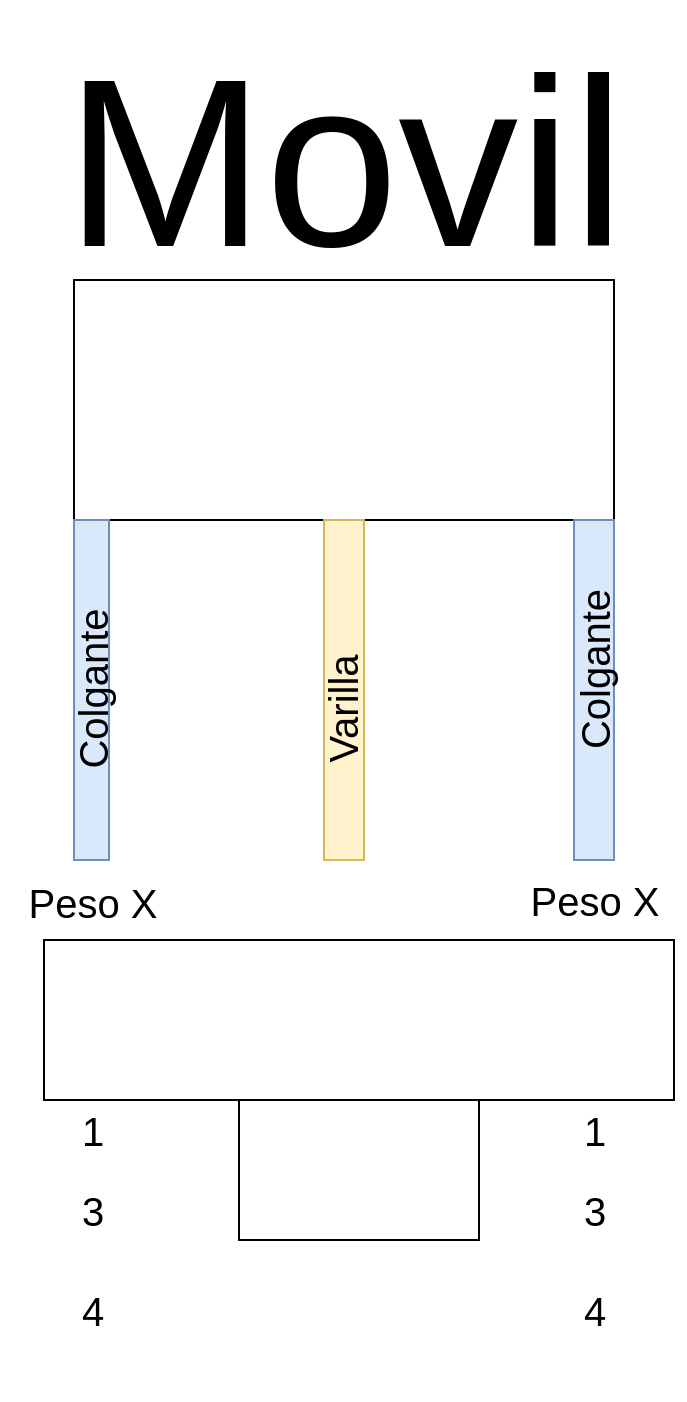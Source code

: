 <mxfile version="20.3.0" type="device"><diagram id="7olXSPPz6216LHsjEMLB" name="Page-1"><mxGraphModel dx="544" dy="4308" grid="1" gridSize="10" guides="1" tooltips="1" connect="1" arrows="1" fold="1" page="1" pageScale="1" pageWidth="4681" pageHeight="3300" math="0" shadow="0"><root><mxCell id="0"/><mxCell id="1" parent="0"/><mxCell id="RtTfXF8aS7mr7EzSnR1U-2" value="&lt;font style=&quot;font-size: 120px;&quot;&gt;Movil&lt;/font&gt;" style="text;html=1;resizable=0;autosize=1;align=center;verticalAlign=middle;points=[];fillColor=none;strokeColor=none;rounded=0;" vertex="1" parent="1"><mxGeometry x="345" y="-20" width="300" height="160" as="geometry"/></mxCell><mxCell id="RtTfXF8aS7mr7EzSnR1U-3" value="" style="rounded=0;whiteSpace=wrap;html=1;fontSize=120;" vertex="1" parent="1"><mxGeometry x="360" y="120" width="270" height="120" as="geometry"/></mxCell><mxCell id="RtTfXF8aS7mr7EzSnR1U-5" value="" style="rounded=0;whiteSpace=wrap;html=1;fontSize=120;rotation=-90;fillColor=#dae8fc;strokeColor=#6c8ebf;" vertex="1" parent="1"><mxGeometry x="535" y="315" width="170" height="20" as="geometry"/></mxCell><mxCell id="RtTfXF8aS7mr7EzSnR1U-6" value="" style="rounded=0;whiteSpace=wrap;html=1;fontSize=120;rotation=-90;fillColor=#fff2cc;strokeColor=#d6b656;" vertex="1" parent="1"><mxGeometry x="410" y="315" width="170" height="20" as="geometry"/></mxCell><mxCell id="RtTfXF8aS7mr7EzSnR1U-7" value="" style="rounded=0;whiteSpace=wrap;html=1;fontSize=120;rotation=-90;fillColor=#dae8fc;strokeColor=#6c8ebf;" vertex="1" parent="1"><mxGeometry x="283.75" y="316.25" width="170" height="17.5" as="geometry"/></mxCell><mxCell id="RtTfXF8aS7mr7EzSnR1U-8" value="&lt;font style=&quot;font-size: 20px;&quot;&gt;Peso X&lt;/font&gt;" style="text;html=1;resizable=0;autosize=1;align=center;verticalAlign=middle;points=[];fillColor=none;strokeColor=none;rounded=0;fontSize=120;" vertex="1" parent="1"><mxGeometry x="323.75" y="316.25" width="90" height="160" as="geometry"/></mxCell><mxCell id="RtTfXF8aS7mr7EzSnR1U-9" value="&lt;font style=&quot;font-size: 20px;&quot;&gt;Peso X&lt;/font&gt;" style="text;html=1;resizable=0;autosize=1;align=center;verticalAlign=middle;points=[];fillColor=none;strokeColor=none;rounded=0;fontSize=120;" vertex="1" parent="1"><mxGeometry x="575" y="315" width="90" height="160" as="geometry"/></mxCell><mxCell id="RtTfXF8aS7mr7EzSnR1U-11" value="&lt;font style=&quot;font-size: 20px;&quot;&gt;4&lt;/font&gt;" style="text;html=1;resizable=0;autosize=1;align=center;verticalAlign=middle;points=[];fillColor=none;strokeColor=none;rounded=0;fontSize=120;" vertex="1" parent="1"><mxGeometry x="480" y="350" width="30" height="160" as="geometry"/></mxCell><mxCell id="RtTfXF8aS7mr7EzSnR1U-12" value="&lt;font style=&quot;font-size: 20px;&quot;&gt;3&lt;/font&gt;" style="text;html=1;resizable=0;autosize=1;align=center;verticalAlign=middle;points=[];fillColor=none;strokeColor=none;rounded=0;fontSize=120;" vertex="1" parent="1"><mxGeometry x="353.75" y="350" width="30" height="160" as="geometry"/></mxCell><mxCell id="RtTfXF8aS7mr7EzSnR1U-13" value="&lt;font style=&quot;font-size: 20px;&quot;&gt;3&lt;/font&gt;" style="text;html=1;resizable=0;autosize=1;align=center;verticalAlign=middle;points=[];fillColor=none;strokeColor=none;rounded=0;fontSize=120;" vertex="1" parent="1"><mxGeometry x="605" y="350" width="30" height="160" as="geometry"/></mxCell><mxCell id="RtTfXF8aS7mr7EzSnR1U-14" value="&lt;font style=&quot;font-size: 20px;&quot;&gt;1&lt;/font&gt;" style="text;html=1;resizable=0;autosize=1;align=center;verticalAlign=middle;points=[];fillColor=none;strokeColor=none;rounded=0;fontSize=120;" vertex="1" parent="1"><mxGeometry x="353.75" y="390" width="30" height="160" as="geometry"/></mxCell><mxCell id="RtTfXF8aS7mr7EzSnR1U-15" value="&lt;font style=&quot;font-size: 20px;&quot;&gt;1&lt;/font&gt;" style="text;html=1;resizable=0;autosize=1;align=center;verticalAlign=middle;points=[];fillColor=none;strokeColor=none;rounded=0;fontSize=120;" vertex="1" parent="1"><mxGeometry x="605" y="390" width="30" height="160" as="geometry"/></mxCell><mxCell id="RtTfXF8aS7mr7EzSnR1U-16" value="&lt;font style=&quot;font-size: 20px;&quot;&gt;4&lt;/font&gt;" style="text;html=1;resizable=0;autosize=1;align=center;verticalAlign=middle;points=[];fillColor=none;strokeColor=none;rounded=0;fontSize=120;" vertex="1" parent="1"><mxGeometry x="480" y="390" width="30" height="160" as="geometry"/></mxCell><mxCell id="RtTfXF8aS7mr7EzSnR1U-17" value="&lt;font style=&quot;font-size: 20px;&quot;&gt;1&lt;/font&gt;" style="text;html=1;resizable=0;autosize=1;align=center;verticalAlign=middle;points=[];fillColor=none;strokeColor=none;rounded=0;fontSize=120;" vertex="1" parent="1"><mxGeometry x="353.75" y="430" width="30" height="160" as="geometry"/></mxCell><mxCell id="RtTfXF8aS7mr7EzSnR1U-18" value="&lt;font style=&quot;font-size: 20px;&quot;&gt;2&lt;/font&gt;" style="text;html=1;resizable=0;autosize=1;align=center;verticalAlign=middle;points=[];fillColor=none;strokeColor=none;rounded=0;fontSize=120;" vertex="1" parent="1"><mxGeometry x="480" y="430" width="30" height="160" as="geometry"/></mxCell><mxCell id="RtTfXF8aS7mr7EzSnR1U-19" value="&lt;font style=&quot;font-size: 20px;&quot;&gt;1&lt;/font&gt;" style="text;html=1;resizable=0;autosize=1;align=center;verticalAlign=middle;points=[];fillColor=none;strokeColor=none;rounded=0;fontSize=120;" vertex="1" parent="1"><mxGeometry x="605" y="430" width="30" height="160" as="geometry"/></mxCell><mxCell id="RtTfXF8aS7mr7EzSnR1U-20" value="&lt;font style=&quot;font-size: 20px;&quot;&gt;3&lt;/font&gt;" style="text;html=1;resizable=0;autosize=1;align=center;verticalAlign=middle;points=[];fillColor=none;strokeColor=none;rounded=0;fontSize=120;" vertex="1" parent="1"><mxGeometry x="353.75" y="470" width="30" height="160" as="geometry"/></mxCell><mxCell id="RtTfXF8aS7mr7EzSnR1U-21" value="&lt;font style=&quot;font-size: 20px;&quot;&gt;3&lt;/font&gt;" style="text;html=1;resizable=0;autosize=1;align=center;verticalAlign=middle;points=[];fillColor=none;strokeColor=none;rounded=0;fontSize=120;" vertex="1" parent="1"><mxGeometry x="605" y="470" width="30" height="160" as="geometry"/></mxCell><mxCell id="RtTfXF8aS7mr7EzSnR1U-22" value="&lt;font style=&quot;font-size: 20px;&quot;&gt;2&lt;/font&gt;" style="text;html=1;resizable=0;autosize=1;align=center;verticalAlign=middle;points=[];fillColor=none;strokeColor=none;rounded=0;fontSize=120;" vertex="1" parent="1"><mxGeometry x="480" y="470" width="30" height="160" as="geometry"/></mxCell><mxCell id="RtTfXF8aS7mr7EzSnR1U-23" value="Varilla" style="text;html=1;resizable=0;autosize=1;align=center;verticalAlign=middle;points=[];fillColor=none;strokeColor=none;rounded=0;fontSize=20;rotation=-90;" vertex="1" parent="1"><mxGeometry x="453.75" y="315" width="80" height="40" as="geometry"/></mxCell><mxCell id="RtTfXF8aS7mr7EzSnR1U-24" value="Colgante" style="text;html=1;resizable=0;autosize=1;align=center;verticalAlign=middle;points=[];fillColor=none;strokeColor=none;rounded=0;fontSize=20;rotation=-90;" vertex="1" parent="1"><mxGeometry x="318.75" y="305" width="100" height="40" as="geometry"/></mxCell><mxCell id="RtTfXF8aS7mr7EzSnR1U-25" value="Colgante" style="text;html=1;resizable=0;autosize=1;align=center;verticalAlign=middle;points=[];fillColor=none;strokeColor=none;rounded=0;fontSize=20;rotation=-90;" vertex="1" parent="1"><mxGeometry x="570" y="295" width="100" height="40" as="geometry"/></mxCell><mxCell id="RtTfXF8aS7mr7EzSnR1U-26" value="&lt;font style=&quot;font-size: 20px;&quot;&gt;4&lt;/font&gt;" style="text;html=1;resizable=0;autosize=1;align=center;verticalAlign=middle;points=[];fillColor=none;strokeColor=none;rounded=0;fontSize=120;" vertex="1" parent="1"><mxGeometry x="353.75" y="520" width="30" height="160" as="geometry"/></mxCell><mxCell id="RtTfXF8aS7mr7EzSnR1U-27" value="&lt;font style=&quot;font-size: 20px;&quot;&gt;4&lt;/font&gt;" style="text;html=1;resizable=0;autosize=1;align=center;verticalAlign=middle;points=[];fillColor=none;strokeColor=none;rounded=0;fontSize=120;" vertex="1" parent="1"><mxGeometry x="605" y="520" width="30" height="160" as="geometry"/></mxCell><mxCell id="RtTfXF8aS7mr7EzSnR1U-28" value="" style="rounded=0;whiteSpace=wrap;html=1;fontSize=20;" vertex="1" parent="1"><mxGeometry x="345" y="450" width="315" height="80" as="geometry"/></mxCell><mxCell id="RtTfXF8aS7mr7EzSnR1U-29" value="" style="rounded=0;whiteSpace=wrap;html=1;fontSize=20;" vertex="1" parent="1"><mxGeometry x="442.5" y="530" width="120" height="70" as="geometry"/></mxCell></root></mxGraphModel></diagram></mxfile>